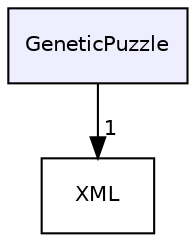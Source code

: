 digraph "GeneticPuzzle" {
  compound=true
  node [ fontsize="10", fontname="Helvetica"];
  edge [ labelfontsize="10", labelfontname="Helvetica"];
  dir_6e9916d4db3f5366b13ea2f36a5615ef [shape=box, label="GeneticPuzzle", style="filled", fillcolor="#eeeeff", pencolor="black", URL="dir_6e9916d4db3f5366b13ea2f36a5615ef.html"];
  dir_24ab83976e9976d55d98b0600ae3d861 [shape=box label="XML" URL="dir_24ab83976e9976d55d98b0600ae3d861.html"];
  dir_6e9916d4db3f5366b13ea2f36a5615ef->dir_24ab83976e9976d55d98b0600ae3d861 [headlabel="1", labeldistance=1.5 headhref="dir_000010_000014.html"];
}
